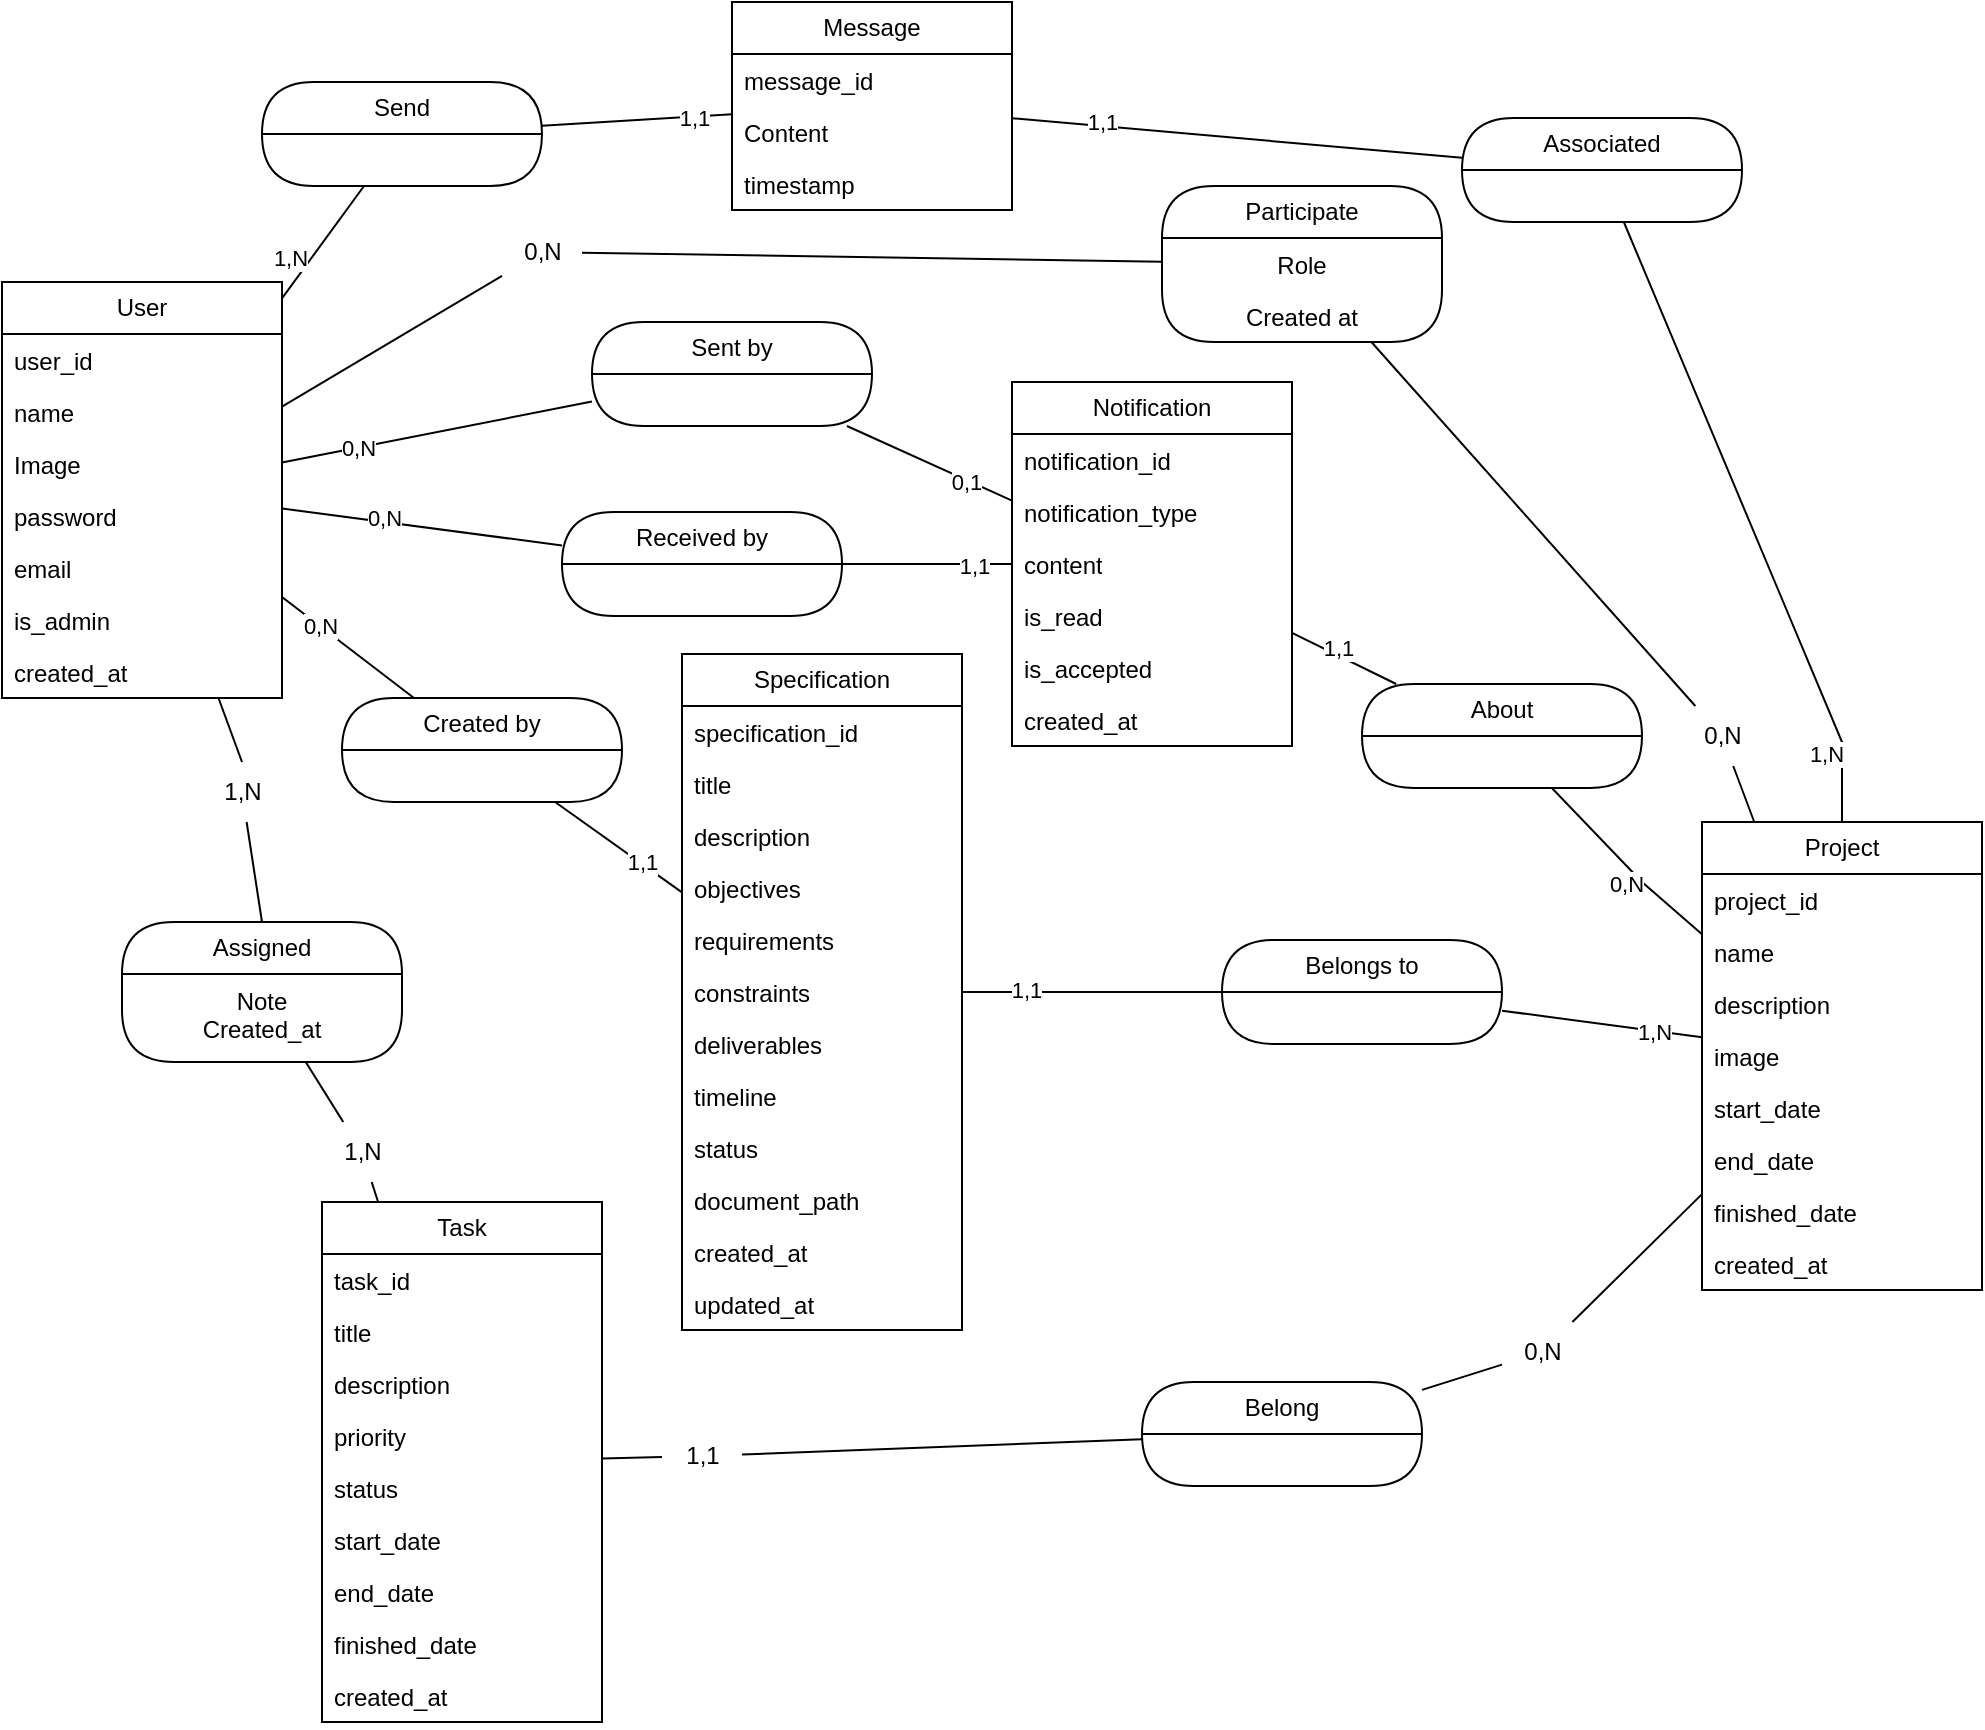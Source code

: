 <mxfile>
    <diagram name="Page-1" id="Y9u0gpGczGB8y_hTl56O">
        <mxGraphModel dx="1292" dy="1441" grid="1" gridSize="10" guides="1" tooltips="1" connect="1" arrows="1" fold="1" page="1" pageScale="1" pageWidth="850" pageHeight="1100" background="#ffffff" math="0" shadow="0">
            <root>
                <mxCell id="0"/>
                <mxCell id="1" parent="0"/>
                <mxCell id="hUHU4sZshg8_5ApoQRsT-1" value="User" style="swimlane;fontStyle=0;childLayout=stackLayout;horizontal=1;startSize=26;fillColor=none;horizontalStack=0;resizeParent=1;resizeParentMax=0;resizeLast=0;collapsible=1;marginBottom=0;whiteSpace=wrap;html=1;" parent="1" vertex="1">
                    <mxGeometry x="-10" y="60" width="140" height="208" as="geometry"/>
                </mxCell>
                <mxCell id="hUHU4sZshg8_5ApoQRsT-2" value="user_id" style="text;strokeColor=none;fillColor=none;align=left;verticalAlign=top;spacingLeft=4;spacingRight=4;overflow=hidden;rotatable=0;points=[[0,0.5],[1,0.5]];portConstraint=eastwest;whiteSpace=wrap;html=1;" parent="hUHU4sZshg8_5ApoQRsT-1" vertex="1">
                    <mxGeometry y="26" width="140" height="26" as="geometry"/>
                </mxCell>
                <mxCell id="hUHU4sZshg8_5ApoQRsT-3" value="name" style="text;strokeColor=none;fillColor=none;align=left;verticalAlign=top;spacingLeft=4;spacingRight=4;overflow=hidden;rotatable=0;points=[[0,0.5],[1,0.5]];portConstraint=eastwest;whiteSpace=wrap;html=1;" parent="hUHU4sZshg8_5ApoQRsT-1" vertex="1">
                    <mxGeometry y="52" width="140" height="26" as="geometry"/>
                </mxCell>
                <mxCell id="2" value="Image" style="text;strokeColor=none;fillColor=none;align=left;verticalAlign=top;spacingLeft=4;spacingRight=4;overflow=hidden;rotatable=0;points=[[0,0.5],[1,0.5]];portConstraint=eastwest;whiteSpace=wrap;html=1;" parent="hUHU4sZshg8_5ApoQRsT-1" vertex="1">
                    <mxGeometry y="78" width="140" height="26" as="geometry"/>
                </mxCell>
                <mxCell id="hUHU4sZshg8_5ApoQRsT-5" value="password" style="text;strokeColor=none;fillColor=none;align=left;verticalAlign=top;spacingLeft=4;spacingRight=4;overflow=hidden;rotatable=0;points=[[0,0.5],[1,0.5]];portConstraint=eastwest;whiteSpace=wrap;html=1;" parent="hUHU4sZshg8_5ApoQRsT-1" vertex="1">
                    <mxGeometry y="104" width="140" height="26" as="geometry"/>
                </mxCell>
                <mxCell id="hUHU4sZshg8_5ApoQRsT-4" value="email" style="text;strokeColor=none;fillColor=none;align=left;verticalAlign=top;spacingLeft=4;spacingRight=4;overflow=hidden;rotatable=0;points=[[0,0.5],[1,0.5]];portConstraint=eastwest;whiteSpace=wrap;html=1;" parent="hUHU4sZshg8_5ApoQRsT-1" vertex="1">
                    <mxGeometry y="130" width="140" height="26" as="geometry"/>
                </mxCell>
                <mxCell id="suKuDYU6wRJa08j3T6u5-82" value="is_admin" style="text;strokeColor=none;fillColor=none;align=left;verticalAlign=top;spacingLeft=4;spacingRight=4;overflow=hidden;rotatable=0;points=[[0,0.5],[1,0.5]];portConstraint=eastwest;whiteSpace=wrap;html=1;" parent="hUHU4sZshg8_5ApoQRsT-1" vertex="1">
                    <mxGeometry y="156" width="140" height="26" as="geometry"/>
                </mxCell>
                <mxCell id="3" value="created_at" style="text;strokeColor=none;fillColor=none;align=left;verticalAlign=top;spacingLeft=4;spacingRight=4;overflow=hidden;rotatable=0;points=[[0,0.5],[1,0.5]];portConstraint=eastwest;whiteSpace=wrap;html=1;" parent="hUHU4sZshg8_5ApoQRsT-1" vertex="1">
                    <mxGeometry y="182" width="140" height="26" as="geometry"/>
                </mxCell>
                <mxCell id="hUHU4sZshg8_5ApoQRsT-6" value="Task" style="swimlane;fontStyle=0;childLayout=stackLayout;horizontal=1;startSize=26;fillColor=none;horizontalStack=0;resizeParent=1;resizeParentMax=0;resizeLast=0;collapsible=1;marginBottom=0;whiteSpace=wrap;html=1;" parent="1" vertex="1">
                    <mxGeometry x="150" y="520" width="140" height="260" as="geometry"/>
                </mxCell>
                <mxCell id="hUHU4sZshg8_5ApoQRsT-7" value="task_id" style="text;strokeColor=none;fillColor=none;align=left;verticalAlign=top;spacingLeft=4;spacingRight=4;overflow=hidden;rotatable=0;points=[[0,0.5],[1,0.5]];portConstraint=eastwest;whiteSpace=wrap;html=1;" parent="hUHU4sZshg8_5ApoQRsT-6" vertex="1">
                    <mxGeometry y="26" width="140" height="26" as="geometry"/>
                </mxCell>
                <mxCell id="hUHU4sZshg8_5ApoQRsT-8" value="title" style="text;strokeColor=none;fillColor=none;align=left;verticalAlign=top;spacingLeft=4;spacingRight=4;overflow=hidden;rotatable=0;points=[[0,0.5],[1,0.5]];portConstraint=eastwest;whiteSpace=wrap;html=1;" parent="hUHU4sZshg8_5ApoQRsT-6" vertex="1">
                    <mxGeometry y="52" width="140" height="26" as="geometry"/>
                </mxCell>
                <mxCell id="hUHU4sZshg8_5ApoQRsT-9" value="description" style="text;strokeColor=none;fillColor=none;align=left;verticalAlign=top;spacingLeft=4;spacingRight=4;overflow=hidden;rotatable=0;points=[[0,0.5],[1,0.5]];portConstraint=eastwest;whiteSpace=wrap;html=1;" parent="hUHU4sZshg8_5ApoQRsT-6" vertex="1">
                    <mxGeometry y="78" width="140" height="26" as="geometry"/>
                </mxCell>
                <mxCell id="hUHU4sZshg8_5ApoQRsT-10" value="priority" style="text;strokeColor=none;fillColor=none;align=left;verticalAlign=top;spacingLeft=4;spacingRight=4;overflow=hidden;rotatable=0;points=[[0,0.5],[1,0.5]];portConstraint=eastwest;whiteSpace=wrap;html=1;" parent="hUHU4sZshg8_5ApoQRsT-6" vertex="1">
                    <mxGeometry y="104" width="140" height="26" as="geometry"/>
                </mxCell>
                <mxCell id="hUHU4sZshg8_5ApoQRsT-11" value="status" style="text;strokeColor=none;fillColor=none;align=left;verticalAlign=top;spacingLeft=4;spacingRight=4;overflow=hidden;rotatable=0;points=[[0,0.5],[1,0.5]];portConstraint=eastwest;whiteSpace=wrap;html=1;" parent="hUHU4sZshg8_5ApoQRsT-6" vertex="1">
                    <mxGeometry y="130" width="140" height="26" as="geometry"/>
                </mxCell>
                <mxCell id="hUHU4sZshg8_5ApoQRsT-12" value="start_date" style="text;strokeColor=none;fillColor=none;align=left;verticalAlign=top;spacingLeft=4;spacingRight=4;overflow=hidden;rotatable=0;points=[[0,0.5],[1,0.5]];portConstraint=eastwest;whiteSpace=wrap;html=1;" parent="hUHU4sZshg8_5ApoQRsT-6" vertex="1">
                    <mxGeometry y="156" width="140" height="26" as="geometry"/>
                </mxCell>
                <mxCell id="hUHU4sZshg8_5ApoQRsT-20" value="end_date" style="text;strokeColor=none;fillColor=none;align=left;verticalAlign=top;spacingLeft=4;spacingRight=4;overflow=hidden;rotatable=0;points=[[0,0.5],[1,0.5]];portConstraint=eastwest;whiteSpace=wrap;html=1;" parent="hUHU4sZshg8_5ApoQRsT-6" vertex="1">
                    <mxGeometry y="182" width="140" height="26" as="geometry"/>
                </mxCell>
                <mxCell id="hUHU4sZshg8_5ApoQRsT-21" value="finished_date" style="text;strokeColor=none;fillColor=none;align=left;verticalAlign=top;spacingLeft=4;spacingRight=4;overflow=hidden;rotatable=0;points=[[0,0.5],[1,0.5]];portConstraint=eastwest;whiteSpace=wrap;html=1;" parent="hUHU4sZshg8_5ApoQRsT-6" vertex="1">
                    <mxGeometry y="208" width="140" height="26" as="geometry"/>
                </mxCell>
                <mxCell id="4" value="created_at" style="text;strokeColor=none;fillColor=none;align=left;verticalAlign=top;spacingLeft=4;spacingRight=4;overflow=hidden;rotatable=0;points=[[0,0.5],[1,0.5]];portConstraint=eastwest;whiteSpace=wrap;html=1;" parent="hUHU4sZshg8_5ApoQRsT-6" vertex="1">
                    <mxGeometry y="234" width="140" height="26" as="geometry"/>
                </mxCell>
                <mxCell id="hUHU4sZshg8_5ApoQRsT-13" value="Project" style="swimlane;fontStyle=0;childLayout=stackLayout;horizontal=1;startSize=26;fillColor=none;horizontalStack=0;resizeParent=1;resizeParentMax=0;resizeLast=0;collapsible=1;marginBottom=0;whiteSpace=wrap;html=1;" parent="1" vertex="1">
                    <mxGeometry x="840" y="330" width="140" height="234" as="geometry"/>
                </mxCell>
                <mxCell id="hUHU4sZshg8_5ApoQRsT-14" value="project_id" style="text;strokeColor=none;fillColor=none;align=left;verticalAlign=top;spacingLeft=4;spacingRight=4;overflow=hidden;rotatable=0;points=[[0,0.5],[1,0.5]];portConstraint=eastwest;whiteSpace=wrap;html=1;" parent="hUHU4sZshg8_5ApoQRsT-13" vertex="1">
                    <mxGeometry y="26" width="140" height="26" as="geometry"/>
                </mxCell>
                <mxCell id="hUHU4sZshg8_5ApoQRsT-15" value="name" style="text;strokeColor=none;fillColor=none;align=left;verticalAlign=top;spacingLeft=4;spacingRight=4;overflow=hidden;rotatable=0;points=[[0,0.5],[1,0.5]];portConstraint=eastwest;whiteSpace=wrap;html=1;" parent="hUHU4sZshg8_5ApoQRsT-13" vertex="1">
                    <mxGeometry y="52" width="140" height="26" as="geometry"/>
                </mxCell>
                <mxCell id="hUHU4sZshg8_5ApoQRsT-16" value="description" style="text;strokeColor=none;fillColor=none;align=left;verticalAlign=top;spacingLeft=4;spacingRight=4;overflow=hidden;rotatable=0;points=[[0,0.5],[1,0.5]];portConstraint=eastwest;whiteSpace=wrap;html=1;" parent="hUHU4sZshg8_5ApoQRsT-13" vertex="1">
                    <mxGeometry y="78" width="140" height="26" as="geometry"/>
                </mxCell>
                <mxCell id="hUHU4sZshg8_5ApoQRsT-17" value="image" style="text;strokeColor=none;fillColor=none;align=left;verticalAlign=top;spacingLeft=4;spacingRight=4;overflow=hidden;rotatable=0;points=[[0,0.5],[1,0.5]];portConstraint=eastwest;whiteSpace=wrap;html=1;" parent="hUHU4sZshg8_5ApoQRsT-13" vertex="1">
                    <mxGeometry y="104" width="140" height="26" as="geometry"/>
                </mxCell>
                <mxCell id="5" value="start_date" style="text;strokeColor=none;fillColor=none;align=left;verticalAlign=top;spacingLeft=4;spacingRight=4;overflow=hidden;rotatable=0;points=[[0,0.5],[1,0.5]];portConstraint=eastwest;whiteSpace=wrap;html=1;" parent="hUHU4sZshg8_5ApoQRsT-13" vertex="1">
                    <mxGeometry y="130" width="140" height="26" as="geometry"/>
                </mxCell>
                <mxCell id="6" value="end_date" style="text;strokeColor=none;fillColor=none;align=left;verticalAlign=top;spacingLeft=4;spacingRight=4;overflow=hidden;rotatable=0;points=[[0,0.5],[1,0.5]];portConstraint=eastwest;whiteSpace=wrap;html=1;" parent="hUHU4sZshg8_5ApoQRsT-13" vertex="1">
                    <mxGeometry y="156" width="140" height="26" as="geometry"/>
                </mxCell>
                <mxCell id="hUHU4sZshg8_5ApoQRsT-19" value="finished_date" style="text;strokeColor=none;fillColor=none;align=left;verticalAlign=top;spacingLeft=4;spacingRight=4;overflow=hidden;rotatable=0;points=[[0,0.5],[1,0.5]];portConstraint=eastwest;whiteSpace=wrap;html=1;" parent="hUHU4sZshg8_5ApoQRsT-13" vertex="1">
                    <mxGeometry y="182" width="140" height="26" as="geometry"/>
                </mxCell>
                <mxCell id="hUHU4sZshg8_5ApoQRsT-18" value="created_at" style="text;strokeColor=none;fillColor=none;align=left;verticalAlign=top;spacingLeft=4;spacingRight=4;overflow=hidden;rotatable=0;points=[[0,0.5],[1,0.5]];portConstraint=eastwest;whiteSpace=wrap;html=1;" parent="hUHU4sZshg8_5ApoQRsT-13" vertex="1">
                    <mxGeometry y="208" width="140" height="26" as="geometry"/>
                </mxCell>
                <mxCell id="hUHU4sZshg8_5ApoQRsT-35" style="rounded=0;orthogonalLoop=1;jettySize=auto;html=1;exitX=0.5;exitY=0;exitDx=0;exitDy=0;endArrow=none;startFill=0;strokeColor=default;" parent="1" source="hUHU4sZshg8_5ApoQRsT-50" target="hUHU4sZshg8_5ApoQRsT-1" edge="1">
                    <mxGeometry relative="1" as="geometry"/>
                </mxCell>
                <mxCell id="hUHU4sZshg8_5ApoQRsT-22" value="Assigned" style="swimlane;fontStyle=0;childLayout=stackLayout;horizontal=1;startSize=26;fillColor=none;horizontalStack=0;resizeParent=1;resizeParentMax=0;resizeLast=0;collapsible=1;marginBottom=0;whiteSpace=wrap;html=1;rounded=1;arcSize=39;" parent="1" vertex="1">
                    <mxGeometry x="50" y="380" width="140" height="70" as="geometry"/>
                </mxCell>
                <mxCell id="hUHU4sZshg8_5ApoQRsT-24" value="Note&lt;div&gt;Created_at&lt;/div&gt;" style="text;strokeColor=none;fillColor=none;align=center;verticalAlign=top;spacingLeft=4;spacingRight=4;overflow=hidden;rotatable=0;points=[[0,0.5],[1,0.5]];portConstraint=eastwest;whiteSpace=wrap;html=1;" parent="hUHU4sZshg8_5ApoQRsT-22" vertex="1">
                    <mxGeometry y="26" width="140" height="44" as="geometry"/>
                </mxCell>
                <mxCell id="hUHU4sZshg8_5ApoQRsT-26" value="Participate" style="swimlane;fontStyle=0;childLayout=stackLayout;horizontal=1;startSize=26;fillColor=none;horizontalStack=0;resizeParent=1;resizeParentMax=0;resizeLast=0;collapsible=1;marginBottom=0;whiteSpace=wrap;html=1;rounded=1;arcSize=39;" parent="1" vertex="1">
                    <mxGeometry x="570" y="12" width="140" height="78" as="geometry"/>
                </mxCell>
                <mxCell id="hUHU4sZshg8_5ApoQRsT-27" value="Role" style="text;strokeColor=none;fillColor=none;align=center;verticalAlign=top;spacingLeft=4;spacingRight=4;overflow=hidden;rotatable=0;points=[[0,0.5],[1,0.5]];portConstraint=eastwest;whiteSpace=wrap;html=1;" parent="hUHU4sZshg8_5ApoQRsT-26" vertex="1">
                    <mxGeometry y="26" width="140" height="26" as="geometry"/>
                </mxCell>
                <mxCell id="suKuDYU6wRJa08j3T6u5-56" value="Created at" style="text;strokeColor=none;fillColor=none;align=center;verticalAlign=top;spacingLeft=4;spacingRight=4;overflow=hidden;rotatable=0;points=[[0,0.5],[1,0.5]];portConstraint=eastwest;whiteSpace=wrap;html=1;" parent="hUHU4sZshg8_5ApoQRsT-26" vertex="1">
                    <mxGeometry y="52" width="140" height="26" as="geometry"/>
                </mxCell>
                <mxCell id="hUHU4sZshg8_5ApoQRsT-34" value="Belong" style="swimlane;fontStyle=0;childLayout=stackLayout;horizontal=1;startSize=26;fillColor=none;horizontalStack=0;resizeParent=1;resizeParentMax=0;resizeLast=0;collapsible=1;marginBottom=0;whiteSpace=wrap;html=1;rounded=1;arcSize=39;" parent="1" vertex="1">
                    <mxGeometry x="560" y="610" width="140" height="52" as="geometry"/>
                </mxCell>
                <mxCell id="hUHU4sZshg8_5ApoQRsT-37" style="rounded=0;orthogonalLoop=1;jettySize=auto;html=1;endArrow=none;startFill=0;" parent="1" source="hUHU4sZshg8_5ApoQRsT-46" target="hUHU4sZshg8_5ApoQRsT-22" edge="1">
                    <mxGeometry relative="1" as="geometry">
                        <mxPoint x="290" y="386" as="sourcePoint"/>
                        <mxPoint x="290" y="330" as="targetPoint"/>
                    </mxGeometry>
                </mxCell>
                <mxCell id="hUHU4sZshg8_5ApoQRsT-39" style="rounded=0;orthogonalLoop=1;jettySize=auto;html=1;endArrow=none;startFill=0;" parent="1" source="hUHU4sZshg8_5ApoQRsT-48" target="hUHU4sZshg8_5ApoQRsT-34" edge="1">
                    <mxGeometry relative="1" as="geometry">
                        <mxPoint x="160" y="440" as="sourcePoint"/>
                        <mxPoint x="160" y="368" as="targetPoint"/>
                    </mxGeometry>
                </mxCell>
                <mxCell id="hUHU4sZshg8_5ApoQRsT-41" style="rounded=0;orthogonalLoop=1;jettySize=auto;html=1;endArrow=none;startFill=0;" parent="1" source="hUHU4sZshg8_5ApoQRsT-65" target="hUHU4sZshg8_5ApoQRsT-13" edge="1">
                    <mxGeometry relative="1" as="geometry">
                        <mxPoint x="370" y="306" as="sourcePoint"/>
                        <mxPoint x="544" y="208" as="targetPoint"/>
                    </mxGeometry>
                </mxCell>
                <mxCell id="hUHU4sZshg8_5ApoQRsT-42" style="rounded=0;orthogonalLoop=1;jettySize=auto;html=1;endArrow=none;startFill=0;" parent="1" source="hUHU4sZshg8_5ApoQRsT-56" target="hUHU4sZshg8_5ApoQRsT-26" edge="1">
                    <mxGeometry relative="1" as="geometry">
                        <mxPoint x="290" y="329" as="sourcePoint"/>
                        <mxPoint x="464" y="230" as="targetPoint"/>
                    </mxGeometry>
                </mxCell>
                <mxCell id="hUHU4sZshg8_5ApoQRsT-43" style="rounded=0;orthogonalLoop=1;jettySize=auto;html=1;endArrow=none;startFill=0;" parent="1" source="hUHU4sZshg8_5ApoQRsT-54" target="hUHU4sZshg8_5ApoQRsT-13" edge="1">
                    <mxGeometry relative="1" as="geometry">
                        <mxPoint x="350" y="289" as="sourcePoint"/>
                        <mxPoint x="500" y="280" as="targetPoint"/>
                    </mxGeometry>
                </mxCell>
                <mxCell id="hUHU4sZshg8_5ApoQRsT-47" value="" style="rounded=0;orthogonalLoop=1;jettySize=auto;html=1;endArrow=none;startFill=0;" parent="1" source="hUHU4sZshg8_5ApoQRsT-6" target="hUHU4sZshg8_5ApoQRsT-46" edge="1">
                    <mxGeometry relative="1" as="geometry">
                        <mxPoint x="150" y="430" as="sourcePoint"/>
                        <mxPoint x="150" y="358" as="targetPoint"/>
                    </mxGeometry>
                </mxCell>
                <mxCell id="hUHU4sZshg8_5ApoQRsT-46" value="1,N" style="text;html=1;align=center;verticalAlign=middle;resizable=0;points=[];autosize=1;strokeColor=none;fillColor=none;" parent="1" vertex="1">
                    <mxGeometry x="150" y="480" width="40" height="30" as="geometry"/>
                </mxCell>
                <mxCell id="hUHU4sZshg8_5ApoQRsT-49" value="" style="rounded=0;orthogonalLoop=1;jettySize=auto;html=1;endArrow=none;startFill=0;" parent="1" source="hUHU4sZshg8_5ApoQRsT-6" target="hUHU4sZshg8_5ApoQRsT-48" edge="1">
                    <mxGeometry relative="1" as="geometry">
                        <mxPoint x="220" y="512" as="sourcePoint"/>
                        <mxPoint x="398" y="422" as="targetPoint"/>
                    </mxGeometry>
                </mxCell>
                <mxCell id="hUHU4sZshg8_5ApoQRsT-48" value="1,1" style="text;html=1;align=center;verticalAlign=middle;resizable=0;points=[];autosize=1;strokeColor=none;fillColor=none;" parent="1" vertex="1">
                    <mxGeometry x="320" y="632" width="40" height="30" as="geometry"/>
                </mxCell>
                <mxCell id="hUHU4sZshg8_5ApoQRsT-52" value="" style="rounded=0;orthogonalLoop=1;jettySize=auto;html=1;exitX=0.5;exitY=0;exitDx=0;exitDy=0;endArrow=none;startFill=0;strokeColor=default;" parent="1" source="hUHU4sZshg8_5ApoQRsT-22" target="hUHU4sZshg8_5ApoQRsT-50" edge="1">
                    <mxGeometry relative="1" as="geometry">
                        <mxPoint x="150" y="306" as="sourcePoint"/>
                        <mxPoint x="150" y="232" as="targetPoint"/>
                    </mxGeometry>
                </mxCell>
                <mxCell id="hUHU4sZshg8_5ApoQRsT-50" value="1,N" style="text;html=1;align=center;verticalAlign=middle;resizable=0;points=[];autosize=1;strokeColor=none;fillColor=none;" parent="1" vertex="1">
                    <mxGeometry x="90" y="300" width="40" height="30" as="geometry"/>
                </mxCell>
                <mxCell id="hUHU4sZshg8_5ApoQRsT-57" value="" style="rounded=0;orthogonalLoop=1;jettySize=auto;html=1;endArrow=none;startFill=0;" parent="1" source="hUHU4sZshg8_5ApoQRsT-1" target="hUHU4sZshg8_5ApoQRsT-56" edge="1">
                    <mxGeometry relative="1" as="geometry">
                        <mxPoint x="220" y="191" as="sourcePoint"/>
                        <mxPoint x="365" y="201" as="targetPoint"/>
                    </mxGeometry>
                </mxCell>
                <mxCell id="hUHU4sZshg8_5ApoQRsT-56" value="0,N" style="text;html=1;align=center;verticalAlign=middle;resizable=0;points=[];autosize=1;strokeColor=none;fillColor=none;" parent="1" vertex="1">
                    <mxGeometry x="240" y="30" width="40" height="30" as="geometry"/>
                </mxCell>
                <mxCell id="hUHU4sZshg8_5ApoQRsT-58" value="" style="rounded=0;orthogonalLoop=1;jettySize=auto;html=1;endArrow=none;startFill=0;" parent="1" source="hUHU4sZshg8_5ApoQRsT-26" target="hUHU4sZshg8_5ApoQRsT-54" edge="1">
                    <mxGeometry relative="1" as="geometry">
                        <mxPoint x="505" y="209" as="sourcePoint"/>
                        <mxPoint x="660" y="216" as="targetPoint"/>
                    </mxGeometry>
                </mxCell>
                <mxCell id="hUHU4sZshg8_5ApoQRsT-54" value="0,N" style="text;html=1;align=center;verticalAlign=middle;resizable=0;points=[];autosize=1;strokeColor=none;fillColor=none;" parent="1" vertex="1">
                    <mxGeometry x="830" y="272" width="40" height="30" as="geometry"/>
                </mxCell>
                <mxCell id="hUHU4sZshg8_5ApoQRsT-66" value="" style="rounded=0;orthogonalLoop=1;jettySize=auto;html=1;endArrow=none;startFill=0;" parent="1" source="hUHU4sZshg8_5ApoQRsT-34" target="hUHU4sZshg8_5ApoQRsT-65" edge="1">
                    <mxGeometry relative="1" as="geometry">
                        <mxPoint x="491" y="370" as="sourcePoint"/>
                        <mxPoint x="660" y="263" as="targetPoint"/>
                    </mxGeometry>
                </mxCell>
                <mxCell id="hUHU4sZshg8_5ApoQRsT-65" value="0,N" style="text;html=1;align=center;verticalAlign=middle;resizable=0;points=[];autosize=1;strokeColor=none;fillColor=none;" parent="1" vertex="1">
                    <mxGeometry x="740" y="580" width="40" height="30" as="geometry"/>
                </mxCell>
                <mxCell id="suKuDYU6wRJa08j3T6u5-6" value="Message" style="swimlane;fontStyle=0;childLayout=stackLayout;horizontal=1;startSize=26;fillColor=none;horizontalStack=0;resizeParent=1;resizeParentMax=0;resizeLast=0;collapsible=1;marginBottom=0;whiteSpace=wrap;html=1;" parent="1" vertex="1">
                    <mxGeometry x="355" y="-80" width="140" height="104" as="geometry"/>
                </mxCell>
                <mxCell id="suKuDYU6wRJa08j3T6u5-7" value="message_id" style="text;strokeColor=none;fillColor=none;align=left;verticalAlign=top;spacingLeft=4;spacingRight=4;overflow=hidden;rotatable=0;points=[[0,0.5],[1,0.5]];portConstraint=eastwest;whiteSpace=wrap;html=1;" parent="suKuDYU6wRJa08j3T6u5-6" vertex="1">
                    <mxGeometry y="26" width="140" height="26" as="geometry"/>
                </mxCell>
                <mxCell id="suKuDYU6wRJa08j3T6u5-8" value="Content" style="text;strokeColor=none;fillColor=none;align=left;verticalAlign=top;spacingLeft=4;spacingRight=4;overflow=hidden;rotatable=0;points=[[0,0.5],[1,0.5]];portConstraint=eastwest;whiteSpace=wrap;html=1;" parent="suKuDYU6wRJa08j3T6u5-6" vertex="1">
                    <mxGeometry y="52" width="140" height="26" as="geometry"/>
                </mxCell>
                <mxCell id="suKuDYU6wRJa08j3T6u5-9" value="timestamp" style="text;strokeColor=none;fillColor=none;align=left;verticalAlign=top;spacingLeft=4;spacingRight=4;overflow=hidden;rotatable=0;points=[[0,0.5],[1,0.5]];portConstraint=eastwest;whiteSpace=wrap;html=1;" parent="suKuDYU6wRJa08j3T6u5-6" vertex="1">
                    <mxGeometry y="78" width="140" height="26" as="geometry"/>
                </mxCell>
                <mxCell id="suKuDYU6wRJa08j3T6u5-13" value="Associated" style="swimlane;fontStyle=0;childLayout=stackLayout;horizontal=1;startSize=26;fillColor=none;horizontalStack=0;resizeParent=1;resizeParentMax=0;resizeLast=0;collapsible=1;marginBottom=0;whiteSpace=wrap;html=1;rounded=1;arcSize=39;" parent="1" vertex="1">
                    <mxGeometry x="720" y="-22" width="140" height="52" as="geometry"/>
                </mxCell>
                <mxCell id="suKuDYU6wRJa08j3T6u5-14" style="rounded=0;orthogonalLoop=1;jettySize=auto;html=1;endArrow=none;startFill=0;" parent="1" source="suKuDYU6wRJa08j3T6u5-6" target="suKuDYU6wRJa08j3T6u5-13" edge="1">
                    <mxGeometry relative="1" as="geometry"/>
                </mxCell>
                <mxCell id="suKuDYU6wRJa08j3T6u5-17" value="1,1" style="edgeLabel;html=1;align=center;verticalAlign=middle;resizable=0;points=[];" parent="suKuDYU6wRJa08j3T6u5-14" vertex="1" connectable="0">
                    <mxGeometry x="-0.608" y="2" relative="1" as="geometry">
                        <mxPoint as="offset"/>
                    </mxGeometry>
                </mxCell>
                <mxCell id="suKuDYU6wRJa08j3T6u5-15" style="rounded=0;orthogonalLoop=1;jettySize=auto;html=1;endArrow=none;startFill=0;" parent="1" source="suKuDYU6wRJa08j3T6u5-13" target="hUHU4sZshg8_5ApoQRsT-13" edge="1">
                    <mxGeometry relative="1" as="geometry">
                        <mxPoint x="780.003" y="-28" as="sourcePoint"/>
                        <mxPoint x="880.93" y="109.579" as="targetPoint"/>
                        <Array as="points">
                            <mxPoint x="910" y="290"/>
                        </Array>
                    </mxGeometry>
                </mxCell>
                <mxCell id="suKuDYU6wRJa08j3T6u5-35" value="1,N" style="edgeLabel;html=1;align=center;verticalAlign=middle;resizable=0;points=[];" parent="suKuDYU6wRJa08j3T6u5-15" vertex="1" connectable="0">
                    <mxGeometry x="0.294" y="-3" relative="1" as="geometry">
                        <mxPoint x="23" y="72" as="offset"/>
                    </mxGeometry>
                </mxCell>
                <mxCell id="suKuDYU6wRJa08j3T6u5-18" value="Send" style="swimlane;fontStyle=0;childLayout=stackLayout;horizontal=1;startSize=26;fillColor=none;horizontalStack=0;resizeParent=1;resizeParentMax=0;resizeLast=0;collapsible=1;marginBottom=0;whiteSpace=wrap;html=1;rounded=1;arcSize=39;" parent="1" vertex="1">
                    <mxGeometry x="120" y="-40" width="140" height="52" as="geometry"/>
                </mxCell>
                <mxCell id="suKuDYU6wRJa08j3T6u5-19" style="rounded=0;orthogonalLoop=1;jettySize=auto;html=1;endArrow=none;startFill=0;" parent="1" source="suKuDYU6wRJa08j3T6u5-6" target="suKuDYU6wRJa08j3T6u5-18" edge="1">
                    <mxGeometry relative="1" as="geometry">
                        <mxPoint x="695" y="22" as="sourcePoint"/>
                        <mxPoint x="717" y="138" as="targetPoint"/>
                    </mxGeometry>
                </mxCell>
                <mxCell id="suKuDYU6wRJa08j3T6u5-23" value="1,1" style="edgeLabel;html=1;align=center;verticalAlign=middle;resizable=0;points=[];" parent="suKuDYU6wRJa08j3T6u5-19" vertex="1" connectable="0">
                    <mxGeometry x="-0.601" relative="1" as="geometry">
                        <mxPoint as="offset"/>
                    </mxGeometry>
                </mxCell>
                <mxCell id="suKuDYU6wRJa08j3T6u5-20" style="rounded=0;orthogonalLoop=1;jettySize=auto;html=1;endArrow=none;startFill=0;" parent="1" source="hUHU4sZshg8_5ApoQRsT-1" target="suKuDYU6wRJa08j3T6u5-18" edge="1">
                    <mxGeometry relative="1" as="geometry">
                        <mxPoint x="390" y="-45" as="sourcePoint"/>
                        <mxPoint x="310" y="-28" as="targetPoint"/>
                    </mxGeometry>
                </mxCell>
                <mxCell id="suKuDYU6wRJa08j3T6u5-24" value="1,N" style="edgeLabel;html=1;align=center;verticalAlign=middle;resizable=0;points=[];" parent="suKuDYU6wRJa08j3T6u5-20" vertex="1" connectable="0">
                    <mxGeometry x="-0.751" y="2" relative="1" as="geometry">
                        <mxPoint y="-12" as="offset"/>
                    </mxGeometry>
                </mxCell>
                <mxCell id="suKuDYU6wRJa08j3T6u5-25" value="Notification" style="swimlane;fontStyle=0;childLayout=stackLayout;horizontal=1;startSize=26;fillColor=none;horizontalStack=0;resizeParent=1;resizeParentMax=0;resizeLast=0;collapsible=1;marginBottom=0;whiteSpace=wrap;html=1;" parent="1" vertex="1">
                    <mxGeometry x="495" y="110" width="140" height="182" as="geometry"/>
                </mxCell>
                <mxCell id="suKuDYU6wRJa08j3T6u5-26" value="notification_id" style="text;strokeColor=none;fillColor=none;align=left;verticalAlign=top;spacingLeft=4;spacingRight=4;overflow=hidden;rotatable=0;points=[[0,0.5],[1,0.5]];portConstraint=eastwest;whiteSpace=wrap;html=1;" parent="suKuDYU6wRJa08j3T6u5-25" vertex="1">
                    <mxGeometry y="26" width="140" height="26" as="geometry"/>
                </mxCell>
                <mxCell id="suKuDYU6wRJa08j3T6u5-27" value="notification_type" style="text;strokeColor=none;fillColor=none;align=left;verticalAlign=top;spacingLeft=4;spacingRight=4;overflow=hidden;rotatable=0;points=[[0,0.5],[1,0.5]];portConstraint=eastwest;whiteSpace=wrap;html=1;" parent="suKuDYU6wRJa08j3T6u5-25" vertex="1">
                    <mxGeometry y="52" width="140" height="26" as="geometry"/>
                </mxCell>
                <mxCell id="suKuDYU6wRJa08j3T6u5-28" value="content" style="text;strokeColor=none;fillColor=none;align=left;verticalAlign=top;spacingLeft=4;spacingRight=4;overflow=hidden;rotatable=0;points=[[0,0.5],[1,0.5]];portConstraint=eastwest;whiteSpace=wrap;html=1;" parent="suKuDYU6wRJa08j3T6u5-25" vertex="1">
                    <mxGeometry y="78" width="140" height="26" as="geometry"/>
                </mxCell>
                <mxCell id="suKuDYU6wRJa08j3T6u5-29" value="is_read" style="text;strokeColor=none;fillColor=none;align=left;verticalAlign=top;spacingLeft=4;spacingRight=4;overflow=hidden;rotatable=0;points=[[0,0.5],[1,0.5]];portConstraint=eastwest;whiteSpace=wrap;html=1;" parent="suKuDYU6wRJa08j3T6u5-25" vertex="1">
                    <mxGeometry y="104" width="140" height="26" as="geometry"/>
                </mxCell>
                <mxCell id="suKuDYU6wRJa08j3T6u5-30" value="is_accepted" style="text;strokeColor=none;fillColor=none;align=left;verticalAlign=top;spacingLeft=4;spacingRight=4;overflow=hidden;rotatable=0;points=[[0,0.5],[1,0.5]];portConstraint=eastwest;whiteSpace=wrap;html=1;" parent="suKuDYU6wRJa08j3T6u5-25" vertex="1">
                    <mxGeometry y="130" width="140" height="26" as="geometry"/>
                </mxCell>
                <mxCell id="suKuDYU6wRJa08j3T6u5-31" value="created_at" style="text;strokeColor=none;fillColor=none;align=left;verticalAlign=top;spacingLeft=4;spacingRight=4;overflow=hidden;rotatable=0;points=[[0,0.5],[1,0.5]];portConstraint=eastwest;whiteSpace=wrap;html=1;" parent="suKuDYU6wRJa08j3T6u5-25" vertex="1">
                    <mxGeometry y="156" width="140" height="26" as="geometry"/>
                </mxCell>
                <mxCell id="suKuDYU6wRJa08j3T6u5-33" style="rounded=0;orthogonalLoop=1;jettySize=auto;html=1;endArrow=none;startFill=0;" parent="1" source="suKuDYU6wRJa08j3T6u5-39" target="hUHU4sZshg8_5ApoQRsT-13" edge="1">
                    <mxGeometry relative="1" as="geometry">
                        <mxPoint x="634" y="138" as="sourcePoint"/>
                        <mxPoint x="670" y="178" as="targetPoint"/>
                        <Array as="points">
                            <mxPoint x="810" y="360"/>
                        </Array>
                    </mxGeometry>
                </mxCell>
                <mxCell id="suKuDYU6wRJa08j3T6u5-55" value="0,N" style="edgeLabel;html=1;align=center;verticalAlign=middle;resizable=0;points=[];" parent="suKuDYU6wRJa08j3T6u5-33" vertex="1" connectable="0">
                    <mxGeometry x="0.495" relative="1" as="geometry">
                        <mxPoint x="-18" y="-8" as="offset"/>
                    </mxGeometry>
                </mxCell>
                <mxCell id="suKuDYU6wRJa08j3T6u5-38" value="" style="rounded=0;orthogonalLoop=1;jettySize=auto;html=1;endArrow=none;startFill=0;" parent="1" source="hUHU4sZshg8_5ApoQRsT-1" target="suKuDYU6wRJa08j3T6u5-36" edge="1">
                    <mxGeometry relative="1" as="geometry">
                        <mxPoint x="220" y="154" as="sourcePoint"/>
                        <mxPoint x="420" y="280" as="targetPoint"/>
                        <Array as="points"/>
                    </mxGeometry>
                </mxCell>
                <mxCell id="suKuDYU6wRJa08j3T6u5-50" value="0,N" style="edgeLabel;html=1;align=center;verticalAlign=middle;resizable=0;points=[];" parent="suKuDYU6wRJa08j3T6u5-38" vertex="1" connectable="0">
                    <mxGeometry x="-0.52" relative="1" as="geometry">
                        <mxPoint as="offset"/>
                    </mxGeometry>
                </mxCell>
                <mxCell id="suKuDYU6wRJa08j3T6u5-36" value="Sent by" style="swimlane;fontStyle=0;childLayout=stackLayout;horizontal=1;startSize=26;fillColor=none;horizontalStack=0;resizeParent=1;resizeParentMax=0;resizeLast=0;collapsible=1;marginBottom=0;whiteSpace=wrap;html=1;rounded=1;arcSize=39;" parent="1" vertex="1">
                    <mxGeometry x="285" y="80" width="140" height="52" as="geometry"/>
                </mxCell>
                <mxCell id="suKuDYU6wRJa08j3T6u5-41" value="" style="rounded=0;orthogonalLoop=1;jettySize=auto;html=1;endArrow=none;startFill=0;" parent="1" source="suKuDYU6wRJa08j3T6u5-25" target="suKuDYU6wRJa08j3T6u5-39" edge="1">
                    <mxGeometry relative="1" as="geometry">
                        <mxPoint x="520" y="282" as="sourcePoint"/>
                        <mxPoint x="800" y="228" as="targetPoint"/>
                        <Array as="points"/>
                    </mxGeometry>
                </mxCell>
                <mxCell id="suKuDYU6wRJa08j3T6u5-54" value="1,1" style="edgeLabel;html=1;align=center;verticalAlign=middle;resizable=0;points=[];" parent="suKuDYU6wRJa08j3T6u5-41" vertex="1" connectable="0">
                    <mxGeometry x="-0.183" y="3" relative="1" as="geometry">
                        <mxPoint as="offset"/>
                    </mxGeometry>
                </mxCell>
                <mxCell id="suKuDYU6wRJa08j3T6u5-39" value="About" style="swimlane;fontStyle=0;childLayout=stackLayout;horizontal=1;startSize=26;fillColor=none;horizontalStack=0;resizeParent=1;resizeParentMax=0;resizeLast=0;collapsible=1;marginBottom=0;whiteSpace=wrap;html=1;rounded=1;arcSize=39;" parent="1" vertex="1">
                    <mxGeometry x="670" y="261" width="140" height="52" as="geometry"/>
                </mxCell>
                <mxCell id="suKuDYU6wRJa08j3T6u5-42" value="Received by" style="swimlane;fontStyle=0;childLayout=stackLayout;horizontal=1;startSize=26;fillColor=none;horizontalStack=0;resizeParent=1;resizeParentMax=0;resizeLast=0;collapsible=1;marginBottom=0;whiteSpace=wrap;html=1;rounded=1;arcSize=39;" parent="1" vertex="1">
                    <mxGeometry x="270" y="175" width="140" height="52" as="geometry"/>
                </mxCell>
                <mxCell id="suKuDYU6wRJa08j3T6u5-44" value="" style="rounded=0;orthogonalLoop=1;jettySize=auto;html=1;endArrow=none;startFill=0;" parent="1" source="suKuDYU6wRJa08j3T6u5-36" target="suKuDYU6wRJa08j3T6u5-25" edge="1">
                    <mxGeometry relative="1" as="geometry">
                        <mxPoint x="230" y="165" as="sourcePoint"/>
                        <mxPoint x="330" y="172" as="targetPoint"/>
                        <Array as="points"/>
                    </mxGeometry>
                </mxCell>
                <mxCell id="suKuDYU6wRJa08j3T6u5-49" value="0,1" style="edgeLabel;html=1;align=center;verticalAlign=middle;resizable=0;points=[];" parent="suKuDYU6wRJa08j3T6u5-44" vertex="1" connectable="0">
                    <mxGeometry x="0.452" y="-1" relative="1" as="geometry">
                        <mxPoint as="offset"/>
                    </mxGeometry>
                </mxCell>
                <mxCell id="suKuDYU6wRJa08j3T6u5-45" value="" style="rounded=0;orthogonalLoop=1;jettySize=auto;html=1;endArrow=none;startFill=0;" parent="1" source="hUHU4sZshg8_5ApoQRsT-1" target="suKuDYU6wRJa08j3T6u5-42" edge="1">
                    <mxGeometry relative="1" as="geometry">
                        <mxPoint x="427" y="202" as="sourcePoint"/>
                        <mxPoint x="530" y="303" as="targetPoint"/>
                        <Array as="points"/>
                    </mxGeometry>
                </mxCell>
                <mxCell id="suKuDYU6wRJa08j3T6u5-53" value="0,N" style="edgeLabel;html=1;align=center;verticalAlign=middle;resizable=0;points=[];" parent="suKuDYU6wRJa08j3T6u5-45" vertex="1" connectable="0">
                    <mxGeometry x="-0.28" y="2" relative="1" as="geometry">
                        <mxPoint as="offset"/>
                    </mxGeometry>
                </mxCell>
                <mxCell id="suKuDYU6wRJa08j3T6u5-46" value="" style="rounded=0;orthogonalLoop=1;jettySize=auto;html=1;endArrow=none;startFill=0;" parent="1" source="suKuDYU6wRJa08j3T6u5-25" target="suKuDYU6wRJa08j3T6u5-42" edge="1">
                    <mxGeometry relative="1" as="geometry">
                        <mxPoint x="230" y="216" as="sourcePoint"/>
                        <mxPoint x="337" y="300" as="targetPoint"/>
                        <Array as="points"/>
                    </mxGeometry>
                </mxCell>
                <mxCell id="suKuDYU6wRJa08j3T6u5-51" value="1,1" style="edgeLabel;html=1;align=center;verticalAlign=middle;resizable=0;points=[];" parent="suKuDYU6wRJa08j3T6u5-46" vertex="1" connectable="0">
                    <mxGeometry x="-0.545" y="1" relative="1" as="geometry">
                        <mxPoint as="offset"/>
                    </mxGeometry>
                </mxCell>
                <mxCell id="suKuDYU6wRJa08j3T6u5-59" value="Specification" style="swimlane;fontStyle=0;childLayout=stackLayout;horizontal=1;startSize=26;fillColor=none;horizontalStack=0;resizeParent=1;resizeParentMax=0;resizeLast=0;collapsible=1;marginBottom=0;whiteSpace=wrap;html=1;" parent="1" vertex="1">
                    <mxGeometry x="330" y="246" width="140" height="338" as="geometry"/>
                </mxCell>
                <mxCell id="suKuDYU6wRJa08j3T6u5-60" value="specification_id" style="text;strokeColor=none;fillColor=none;align=left;verticalAlign=top;spacingLeft=4;spacingRight=4;overflow=hidden;rotatable=0;points=[[0,0.5],[1,0.5]];portConstraint=eastwest;whiteSpace=wrap;html=1;" parent="suKuDYU6wRJa08j3T6u5-59" vertex="1">
                    <mxGeometry y="26" width="140" height="26" as="geometry"/>
                </mxCell>
                <mxCell id="suKuDYU6wRJa08j3T6u5-61" value="title" style="text;strokeColor=none;fillColor=none;align=left;verticalAlign=top;spacingLeft=4;spacingRight=4;overflow=hidden;rotatable=0;points=[[0,0.5],[1,0.5]];portConstraint=eastwest;whiteSpace=wrap;html=1;" parent="suKuDYU6wRJa08j3T6u5-59" vertex="1">
                    <mxGeometry y="52" width="140" height="26" as="geometry"/>
                </mxCell>
                <mxCell id="suKuDYU6wRJa08j3T6u5-62" value="description" style="text;strokeColor=none;fillColor=none;align=left;verticalAlign=top;spacingLeft=4;spacingRight=4;overflow=hidden;rotatable=0;points=[[0,0.5],[1,0.5]];portConstraint=eastwest;whiteSpace=wrap;html=1;" parent="suKuDYU6wRJa08j3T6u5-59" vertex="1">
                    <mxGeometry y="78" width="140" height="26" as="geometry"/>
                </mxCell>
                <mxCell id="suKuDYU6wRJa08j3T6u5-63" value="objectives" style="text;strokeColor=none;fillColor=none;align=left;verticalAlign=top;spacingLeft=4;spacingRight=4;overflow=hidden;rotatable=0;points=[[0,0.5],[1,0.5]];portConstraint=eastwest;whiteSpace=wrap;html=1;" parent="suKuDYU6wRJa08j3T6u5-59" vertex="1">
                    <mxGeometry y="104" width="140" height="26" as="geometry"/>
                </mxCell>
                <mxCell id="suKuDYU6wRJa08j3T6u5-64" value="requirements" style="text;strokeColor=none;fillColor=none;align=left;verticalAlign=top;spacingLeft=4;spacingRight=4;overflow=hidden;rotatable=0;points=[[0,0.5],[1,0.5]];portConstraint=eastwest;whiteSpace=wrap;html=1;" parent="suKuDYU6wRJa08j3T6u5-59" vertex="1">
                    <mxGeometry y="130" width="140" height="26" as="geometry"/>
                </mxCell>
                <mxCell id="suKuDYU6wRJa08j3T6u5-65" value="constraints" style="text;strokeColor=none;fillColor=none;align=left;verticalAlign=top;spacingLeft=4;spacingRight=4;overflow=hidden;rotatable=0;points=[[0,0.5],[1,0.5]];portConstraint=eastwest;whiteSpace=wrap;html=1;" parent="suKuDYU6wRJa08j3T6u5-59" vertex="1">
                    <mxGeometry y="156" width="140" height="26" as="geometry"/>
                </mxCell>
                <mxCell id="suKuDYU6wRJa08j3T6u5-66" value="deliverables" style="text;strokeColor=none;fillColor=none;align=left;verticalAlign=top;spacingLeft=4;spacingRight=4;overflow=hidden;rotatable=0;points=[[0,0.5],[1,0.5]];portConstraint=eastwest;whiteSpace=wrap;html=1;" parent="suKuDYU6wRJa08j3T6u5-59" vertex="1">
                    <mxGeometry y="182" width="140" height="26" as="geometry"/>
                </mxCell>
                <mxCell id="suKuDYU6wRJa08j3T6u5-67" value="timeline" style="text;strokeColor=none;fillColor=none;align=left;verticalAlign=top;spacingLeft=4;spacingRight=4;overflow=hidden;rotatable=0;points=[[0,0.5],[1,0.5]];portConstraint=eastwest;whiteSpace=wrap;html=1;" parent="suKuDYU6wRJa08j3T6u5-59" vertex="1">
                    <mxGeometry y="208" width="140" height="26" as="geometry"/>
                </mxCell>
                <mxCell id="suKuDYU6wRJa08j3T6u5-68" value="status" style="text;strokeColor=none;fillColor=none;align=left;verticalAlign=top;spacingLeft=4;spacingRight=4;overflow=hidden;rotatable=0;points=[[0,0.5],[1,0.5]];portConstraint=eastwest;whiteSpace=wrap;html=1;" parent="suKuDYU6wRJa08j3T6u5-59" vertex="1">
                    <mxGeometry y="234" width="140" height="26" as="geometry"/>
                </mxCell>
                <mxCell id="suKuDYU6wRJa08j3T6u5-80" value="document_path" style="text;strokeColor=none;fillColor=none;align=left;verticalAlign=top;spacingLeft=4;spacingRight=4;overflow=hidden;rotatable=0;points=[[0,0.5],[1,0.5]];portConstraint=eastwest;whiteSpace=wrap;html=1;" parent="suKuDYU6wRJa08j3T6u5-59" vertex="1">
                    <mxGeometry y="260" width="140" height="26" as="geometry"/>
                </mxCell>
                <mxCell id="suKuDYU6wRJa08j3T6u5-79" value="created_at" style="text;strokeColor=none;fillColor=none;align=left;verticalAlign=top;spacingLeft=4;spacingRight=4;overflow=hidden;rotatable=0;points=[[0,0.5],[1,0.5]];portConstraint=eastwest;whiteSpace=wrap;html=1;" parent="suKuDYU6wRJa08j3T6u5-59" vertex="1">
                    <mxGeometry y="286" width="140" height="26" as="geometry"/>
                </mxCell>
                <mxCell id="suKuDYU6wRJa08j3T6u5-81" value="updated_at" style="text;strokeColor=none;fillColor=none;align=left;verticalAlign=top;spacingLeft=4;spacingRight=4;overflow=hidden;rotatable=0;points=[[0,0.5],[1,0.5]];portConstraint=eastwest;whiteSpace=wrap;html=1;" parent="suKuDYU6wRJa08j3T6u5-59" vertex="1">
                    <mxGeometry y="312" width="140" height="26" as="geometry"/>
                </mxCell>
                <mxCell id="suKuDYU6wRJa08j3T6u5-69" value="" style="rounded=0;orthogonalLoop=1;jettySize=auto;html=1;endArrow=none;startFill=0;" parent="1" source="suKuDYU6wRJa08j3T6u5-73" target="hUHU4sZshg8_5ApoQRsT-13" edge="1">
                    <mxGeometry relative="1" as="geometry">
                        <mxPoint x="673" y="128" as="sourcePoint"/>
                        <mxPoint x="843" y="282" as="targetPoint"/>
                    </mxGeometry>
                </mxCell>
                <mxCell id="suKuDYU6wRJa08j3T6u5-78" value="1,N" style="edgeLabel;html=1;align=center;verticalAlign=middle;resizable=0;points=[];" parent="suKuDYU6wRJa08j3T6u5-69" vertex="1" connectable="0">
                    <mxGeometry x="0.523" relative="1" as="geometry">
                        <mxPoint x="-1" as="offset"/>
                    </mxGeometry>
                </mxCell>
                <mxCell id="suKuDYU6wRJa08j3T6u5-70" value="" style="rounded=0;orthogonalLoop=1;jettySize=auto;html=1;endArrow=none;startFill=0;" parent="1" source="suKuDYU6wRJa08j3T6u5-71" target="hUHU4sZshg8_5ApoQRsT-1" edge="1">
                    <mxGeometry relative="1" as="geometry">
                        <mxPoint x="430" y="457" as="sourcePoint"/>
                        <mxPoint x="850" y="457" as="targetPoint"/>
                    </mxGeometry>
                </mxCell>
                <mxCell id="suKuDYU6wRJa08j3T6u5-75" value="0,N" style="edgeLabel;html=1;align=center;verticalAlign=middle;resizable=0;points=[];" parent="suKuDYU6wRJa08j3T6u5-70" vertex="1" connectable="0">
                    <mxGeometry x="0.437" relative="1" as="geometry">
                        <mxPoint as="offset"/>
                    </mxGeometry>
                </mxCell>
                <mxCell id="suKuDYU6wRJa08j3T6u5-72" value="" style="rounded=0;orthogonalLoop=1;jettySize=auto;html=1;endArrow=none;startFill=0;" parent="1" source="suKuDYU6wRJa08j3T6u5-59" target="suKuDYU6wRJa08j3T6u5-71" edge="1">
                    <mxGeometry relative="1" as="geometry">
                        <mxPoint x="290" y="396" as="sourcePoint"/>
                        <mxPoint x="130" y="225" as="targetPoint"/>
                    </mxGeometry>
                </mxCell>
                <mxCell id="suKuDYU6wRJa08j3T6u5-76" value="1,1" style="edgeLabel;html=1;align=center;verticalAlign=middle;resizable=0;points=[];" parent="suKuDYU6wRJa08j3T6u5-72" vertex="1" connectable="0">
                    <mxGeometry x="-0.376" y="-1" relative="1" as="geometry">
                        <mxPoint x="-1" as="offset"/>
                    </mxGeometry>
                </mxCell>
                <mxCell id="suKuDYU6wRJa08j3T6u5-71" value="Created by" style="swimlane;fontStyle=0;childLayout=stackLayout;horizontal=1;startSize=26;fillColor=none;horizontalStack=0;resizeParent=1;resizeParentMax=0;resizeLast=0;collapsible=1;marginBottom=0;whiteSpace=wrap;html=1;rounded=1;arcSize=39;" parent="1" vertex="1">
                    <mxGeometry x="160" y="268" width="140" height="52" as="geometry"/>
                </mxCell>
                <mxCell id="suKuDYU6wRJa08j3T6u5-74" value="" style="rounded=0;orthogonalLoop=1;jettySize=auto;html=1;endArrow=none;startFill=0;" parent="1" source="suKuDYU6wRJa08j3T6u5-59" target="suKuDYU6wRJa08j3T6u5-73" edge="1">
                    <mxGeometry relative="1" as="geometry">
                        <mxPoint x="430" y="467" as="sourcePoint"/>
                        <mxPoint x="840" y="450" as="targetPoint"/>
                    </mxGeometry>
                </mxCell>
                <mxCell id="suKuDYU6wRJa08j3T6u5-77" value="1,1" style="edgeLabel;html=1;align=center;verticalAlign=middle;resizable=0;points=[];" parent="suKuDYU6wRJa08j3T6u5-74" vertex="1" connectable="0">
                    <mxGeometry x="-0.514" y="1" relative="1" as="geometry">
                        <mxPoint as="offset"/>
                    </mxGeometry>
                </mxCell>
                <mxCell id="suKuDYU6wRJa08j3T6u5-73" value="Belongs to" style="swimlane;fontStyle=0;childLayout=stackLayout;horizontal=1;startSize=26;fillColor=none;horizontalStack=0;resizeParent=1;resizeParentMax=0;resizeLast=0;collapsible=1;marginBottom=0;whiteSpace=wrap;html=1;rounded=1;arcSize=39;" parent="1" vertex="1">
                    <mxGeometry x="600" y="389" width="140" height="52" as="geometry"/>
                </mxCell>
            </root>
        </mxGraphModel>
    </diagram>
</mxfile>